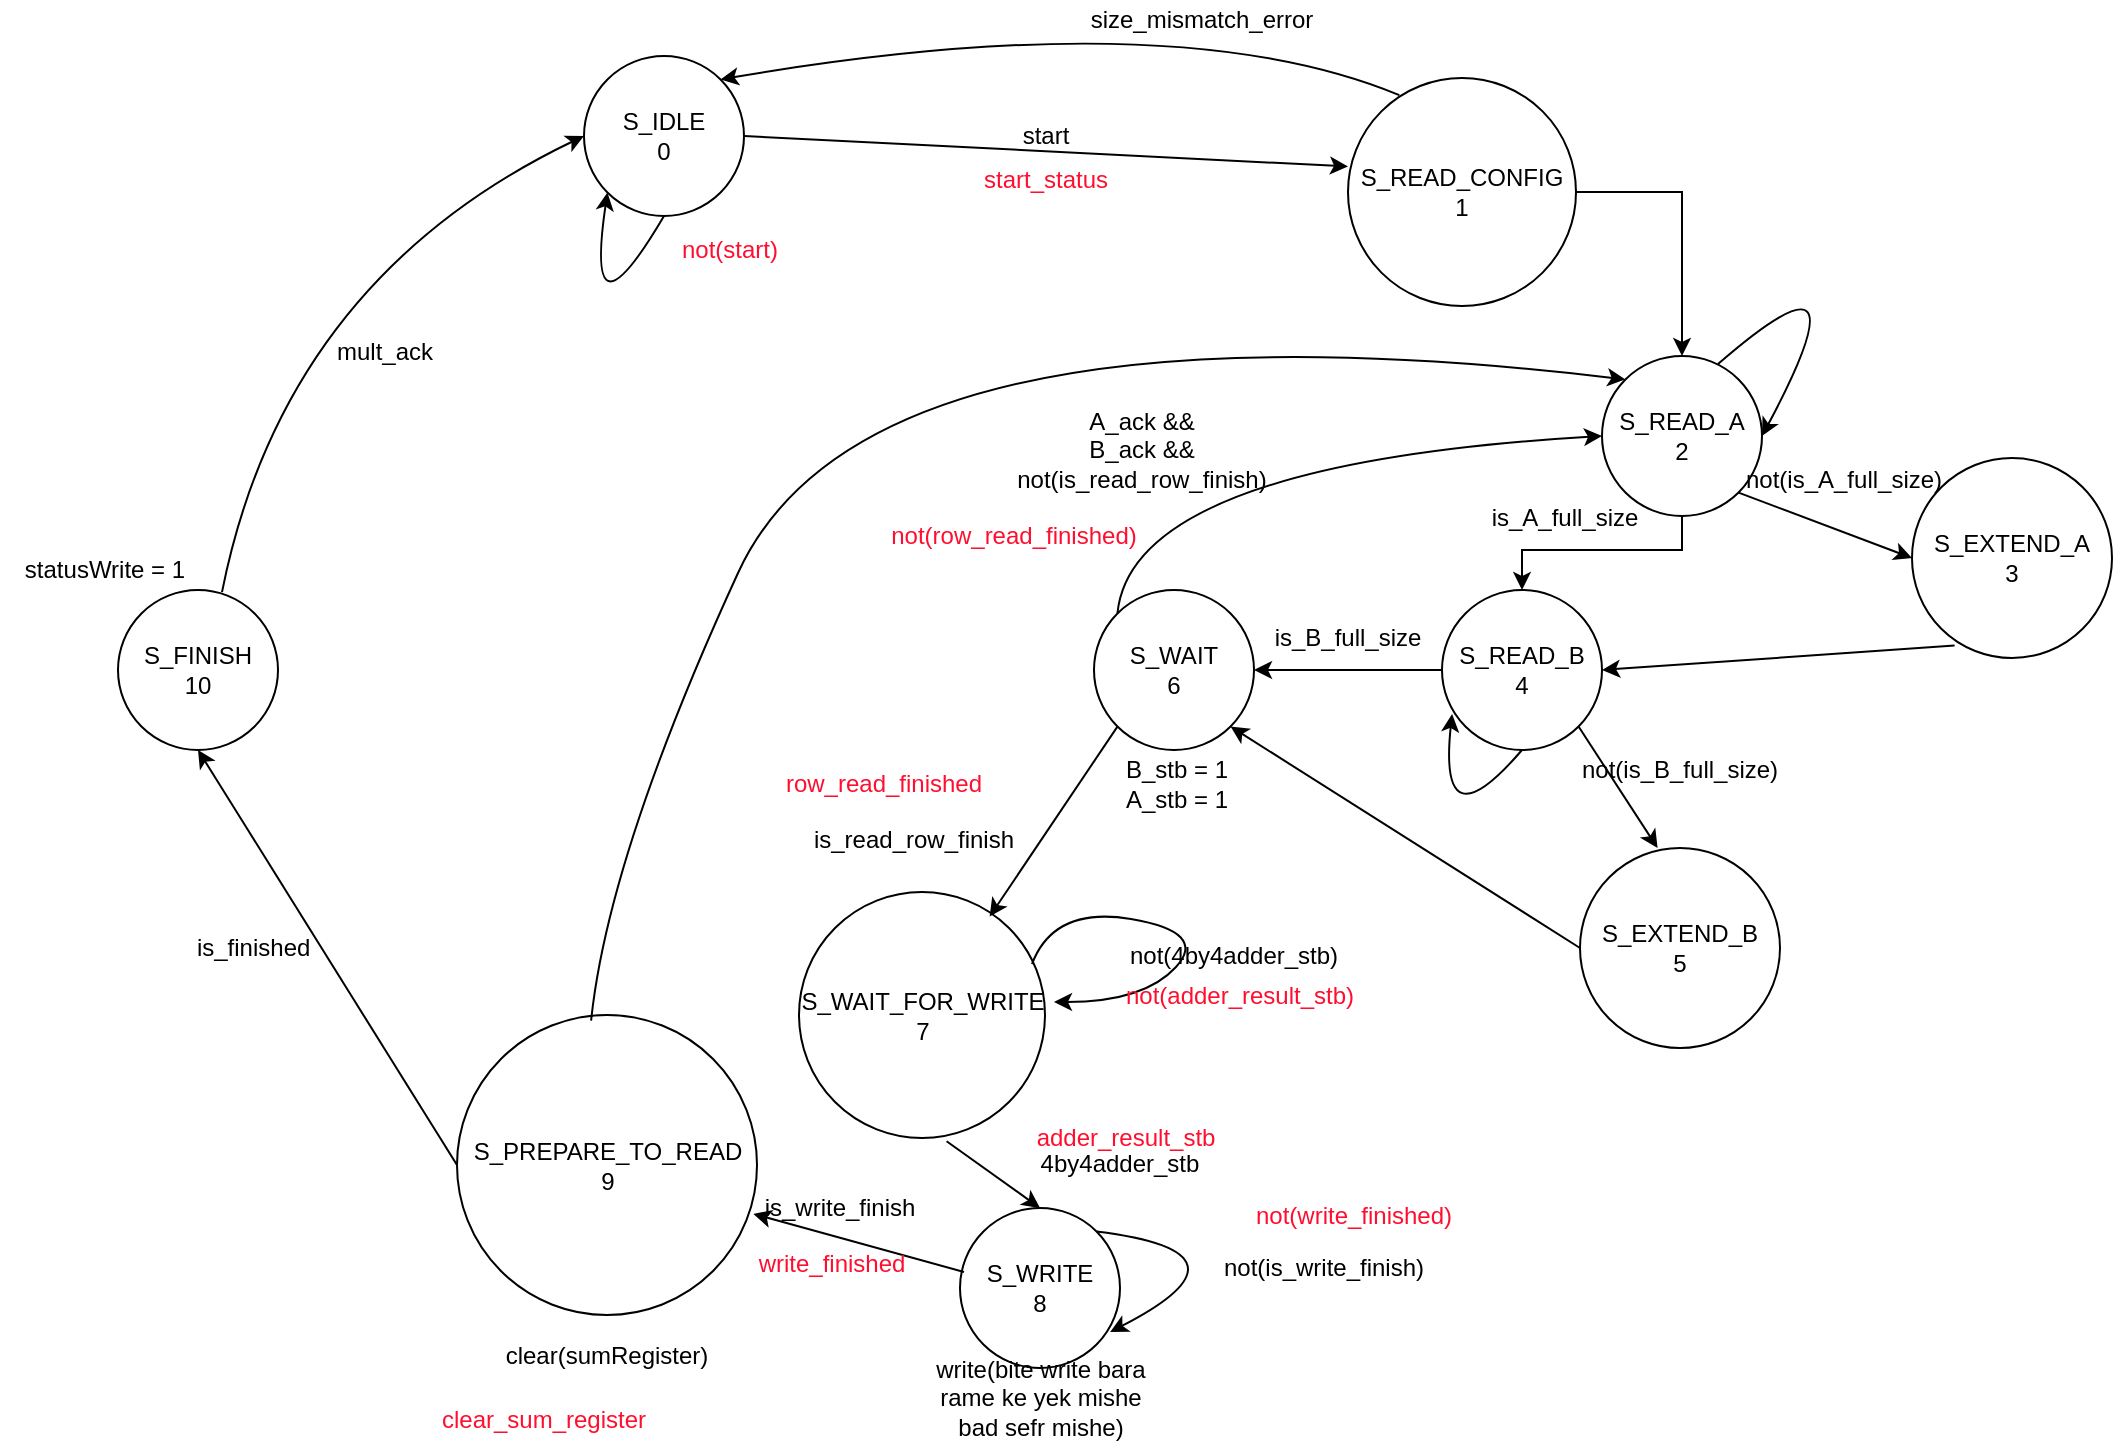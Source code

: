 <mxfile version="14.8.4" type="device"><diagram id="Lsnexxyc17uVGk2usu4U" name="Page-1"><mxGraphModel dx="1038" dy="547" grid="0" gridSize="10" guides="1" tooltips="1" connect="1" arrows="1" fold="1" page="1" pageScale="1" pageWidth="1400" pageHeight="850" math="0" shadow="0"><root><mxCell id="0"/><mxCell id="1" parent="0"/><mxCell id="WvhVtql0bHE9y6AdPt9n-1" value="S_IDLE&lt;br&gt;0" style="ellipse;whiteSpace=wrap;html=1;aspect=fixed;" parent="1" vertex="1"><mxGeometry x="308" y="152" width="80" height="80" as="geometry"/></mxCell><mxCell id="WvhVtql0bHE9y6AdPt9n-11" style="edgeStyle=orthogonalEdgeStyle;rounded=0;orthogonalLoop=1;jettySize=auto;html=1;entryX=0.5;entryY=0;entryDx=0;entryDy=0;" parent="1" source="WvhVtql0bHE9y6AdPt9n-2" target="WvhVtql0bHE9y6AdPt9n-6" edge="1"><mxGeometry relative="1" as="geometry"/></mxCell><mxCell id="WvhVtql0bHE9y6AdPt9n-2" value="S_READ_CONFIG&lt;br&gt;1" style="ellipse;whiteSpace=wrap;html=1;aspect=fixed;" parent="1" vertex="1"><mxGeometry x="690" y="163" width="114" height="114" as="geometry"/></mxCell><mxCell id="WvhVtql0bHE9y6AdPt9n-3" value="" style="endArrow=classic;html=1;entryX=0;entryY=0.388;entryDx=0;entryDy=0;entryPerimeter=0;exitX=1;exitY=0.5;exitDx=0;exitDy=0;" parent="1" source="WvhVtql0bHE9y6AdPt9n-1" target="WvhVtql0bHE9y6AdPt9n-2" edge="1"><mxGeometry width="50" height="50" relative="1" as="geometry"><mxPoint x="395" y="192" as="sourcePoint"/><mxPoint x="541" y="93" as="targetPoint"/></mxGeometry></mxCell><mxCell id="WvhVtql0bHE9y6AdPt9n-4" value="start" style="text;html=1;strokeColor=none;fillColor=none;align=center;verticalAlign=middle;whiteSpace=wrap;rounded=0;" parent="1" vertex="1"><mxGeometry x="507" y="178" width="64" height="28" as="geometry"/></mxCell><mxCell id="WvhVtql0bHE9y6AdPt9n-5" value="" style="curved=1;endArrow=classic;html=1;exitX=0.5;exitY=1;exitDx=0;exitDy=0;entryX=0;entryY=1;entryDx=0;entryDy=0;" parent="1" source="WvhVtql0bHE9y6AdPt9n-1" target="WvhVtql0bHE9y6AdPt9n-1" edge="1"><mxGeometry width="50" height="50" relative="1" as="geometry"><mxPoint x="308" y="350" as="sourcePoint"/><mxPoint x="358" y="300" as="targetPoint"/><Array as="points"><mxPoint x="308" y="300"/></Array></mxGeometry></mxCell><mxCell id="WvhVtql0bHE9y6AdPt9n-12" style="edgeStyle=orthogonalEdgeStyle;rounded=0;orthogonalLoop=1;jettySize=auto;html=1;" parent="1" source="WvhVtql0bHE9y6AdPt9n-6" target="WvhVtql0bHE9y6AdPt9n-10" edge="1"><mxGeometry relative="1" as="geometry"><Array as="points"><mxPoint x="857" y="399"/><mxPoint x="777" y="399"/></Array></mxGeometry></mxCell><mxCell id="WvhVtql0bHE9y6AdPt9n-6" value="S_READ_A&lt;br&gt;2" style="ellipse;whiteSpace=wrap;html=1;aspect=fixed;" parent="1" vertex="1"><mxGeometry x="817" y="302" width="80" height="80" as="geometry"/></mxCell><mxCell id="WvhVtql0bHE9y6AdPt9n-8" value="" style="curved=1;endArrow=classic;html=1;exitX=0.225;exitY=0.075;exitDx=0;exitDy=0;entryX=1;entryY=0;entryDx=0;entryDy=0;exitPerimeter=0;" parent="1" source="WvhVtql0bHE9y6AdPt9n-2" target="WvhVtql0bHE9y6AdPt9n-1" edge="1"><mxGeometry width="50" height="50" relative="1" as="geometry"><mxPoint x="832" y="187" as="sourcePoint"/><mxPoint x="882" y="137" as="targetPoint"/><Array as="points"><mxPoint x="603" y="125"/></Array></mxGeometry></mxCell><mxCell id="WvhVtql0bHE9y6AdPt9n-9" value="size_mismatch_error" style="text;html=1;strokeColor=none;fillColor=none;align=center;verticalAlign=middle;whiteSpace=wrap;rounded=0;" parent="1" vertex="1"><mxGeometry x="543" y="124" width="148" height="20" as="geometry"/></mxCell><mxCell id="WvhVtql0bHE9y6AdPt9n-25" style="edgeStyle=orthogonalEdgeStyle;rounded=0;orthogonalLoop=1;jettySize=auto;html=1;entryX=1;entryY=0.5;entryDx=0;entryDy=0;" parent="1" source="WvhVtql0bHE9y6AdPt9n-10" target="WvhVtql0bHE9y6AdPt9n-13" edge="1"><mxGeometry relative="1" as="geometry"/></mxCell><mxCell id="WvhVtql0bHE9y6AdPt9n-10" value="S_READ_B&lt;br&gt;4" style="ellipse;whiteSpace=wrap;html=1;aspect=fixed;" parent="1" vertex="1"><mxGeometry x="737" y="419" width="80" height="80" as="geometry"/></mxCell><mxCell id="WvhVtql0bHE9y6AdPt9n-13" value="S_WAIT&lt;br&gt;6" style="ellipse;whiteSpace=wrap;html=1;aspect=fixed;" parent="1" vertex="1"><mxGeometry x="563" y="419" width="80" height="80" as="geometry"/></mxCell><mxCell id="WvhVtql0bHE9y6AdPt9n-14" value="" style="curved=1;endArrow=classic;html=1;exitX=0.725;exitY=0.05;exitDx=0;exitDy=0;exitPerimeter=0;entryX=1;entryY=0.5;entryDx=0;entryDy=0;" parent="1" source="WvhVtql0bHE9y6AdPt9n-6" target="WvhVtql0bHE9y6AdPt9n-6" edge="1"><mxGeometry width="50" height="50" relative="1" as="geometry"><mxPoint x="952" y="289" as="sourcePoint"/><mxPoint x="1002" y="239" as="targetPoint"/><Array as="points"><mxPoint x="952" y="239"/></Array></mxGeometry></mxCell><mxCell id="WvhVtql0bHE9y6AdPt9n-15" value="S_EXTEND_A&lt;br&gt;3" style="ellipse;whiteSpace=wrap;html=1;aspect=fixed;" parent="1" vertex="1"><mxGeometry x="972" y="353" width="100" height="100" as="geometry"/></mxCell><mxCell id="WvhVtql0bHE9y6AdPt9n-16" value="" style="endArrow=classic;html=1;exitX=1;exitY=1;exitDx=0;exitDy=0;entryX=0;entryY=0.5;entryDx=0;entryDy=0;" parent="1" source="WvhVtql0bHE9y6AdPt9n-6" target="WvhVtql0bHE9y6AdPt9n-15" edge="1"><mxGeometry width="50" height="50" relative="1" as="geometry"><mxPoint x="903" y="418" as="sourcePoint"/><mxPoint x="953" y="368" as="targetPoint"/></mxGeometry></mxCell><mxCell id="WvhVtql0bHE9y6AdPt9n-17" value="not(is_A_full_size)" style="text;html=1;strokeColor=none;fillColor=none;align=center;verticalAlign=middle;whiteSpace=wrap;rounded=0;" parent="1" vertex="1"><mxGeometry x="887.5" y="348.5" width="100" height="30" as="geometry"/></mxCell><mxCell id="WvhVtql0bHE9y6AdPt9n-18" value="is_A_full_size" style="text;html=1;strokeColor=none;fillColor=none;align=center;verticalAlign=middle;whiteSpace=wrap;rounded=0;" parent="1" vertex="1"><mxGeometry x="762" y="373" width="73" height="20" as="geometry"/></mxCell><mxCell id="WvhVtql0bHE9y6AdPt9n-20" value="" style="endArrow=classic;html=1;exitX=0.213;exitY=0.938;exitDx=0;exitDy=0;exitPerimeter=0;entryX=1;entryY=0.5;entryDx=0;entryDy=0;" parent="1" source="WvhVtql0bHE9y6AdPt9n-15" target="WvhVtql0bHE9y6AdPt9n-10" edge="1"><mxGeometry width="50" height="50" relative="1" as="geometry"><mxPoint x="937" y="549" as="sourcePoint"/><mxPoint x="987" y="499" as="targetPoint"/></mxGeometry></mxCell><mxCell id="WvhVtql0bHE9y6AdPt9n-21" value="S_EXTEND_B&lt;br&gt;5" style="ellipse;whiteSpace=wrap;html=1;aspect=fixed;" parent="1" vertex="1"><mxGeometry x="806" y="548" width="100" height="100" as="geometry"/></mxCell><mxCell id="WvhVtql0bHE9y6AdPt9n-22" value="" style="curved=1;endArrow=classic;html=1;exitX=0.5;exitY=1;exitDx=0;exitDy=0;entryX=0.063;entryY=0.775;entryDx=0;entryDy=0;entryPerimeter=0;" parent="1" source="WvhVtql0bHE9y6AdPt9n-10" target="WvhVtql0bHE9y6AdPt9n-10" edge="1"><mxGeometry width="50" height="50" relative="1" as="geometry"><mxPoint x="685" y="579" as="sourcePoint"/><mxPoint x="707" y="530" as="targetPoint"/><Array as="points"><mxPoint x="735" y="548"/></Array></mxGeometry></mxCell><mxCell id="WvhVtql0bHE9y6AdPt9n-23" value="" style="endArrow=classic;html=1;exitX=1;exitY=1;exitDx=0;exitDy=0;entryX=0.388;entryY=0;entryDx=0;entryDy=0;entryPerimeter=0;" parent="1" source="WvhVtql0bHE9y6AdPt9n-10" target="WvhVtql0bHE9y6AdPt9n-21" edge="1"><mxGeometry width="50" height="50" relative="1" as="geometry"><mxPoint x="906" y="564" as="sourcePoint"/><mxPoint x="956" y="514" as="targetPoint"/></mxGeometry></mxCell><mxCell id="WvhVtql0bHE9y6AdPt9n-24" value="not(is_B_full_size)" style="text;html=1;strokeColor=none;fillColor=none;align=center;verticalAlign=middle;whiteSpace=wrap;rounded=0;" parent="1" vertex="1"><mxGeometry x="806" y="499" width="100" height="20" as="geometry"/></mxCell><mxCell id="WvhVtql0bHE9y6AdPt9n-26" value="is_B_full_size" style="text;html=1;strokeColor=none;fillColor=none;align=center;verticalAlign=middle;whiteSpace=wrap;rounded=0;" parent="1" vertex="1"><mxGeometry x="661" y="433" width="58" height="20" as="geometry"/></mxCell><mxCell id="WvhVtql0bHE9y6AdPt9n-27" value="B_stb = 1&lt;br&gt;A_stb = 1" style="text;html=1;strokeColor=none;fillColor=none;align=center;verticalAlign=middle;whiteSpace=wrap;rounded=0;" parent="1" vertex="1"><mxGeometry x="556" y="491" width="97" height="50" as="geometry"/></mxCell><mxCell id="WvhVtql0bHE9y6AdPt9n-28" value="A_ack &amp;amp;&amp;amp;&lt;br&gt;B_ack &amp;amp;&amp;amp;&lt;br&gt;not(is_read_row_finish)" style="text;html=1;strokeColor=none;fillColor=none;align=center;verticalAlign=middle;whiteSpace=wrap;rounded=0;" parent="1" vertex="1"><mxGeometry x="521" y="315" width="132" height="67" as="geometry"/></mxCell><mxCell id="WvhVtql0bHE9y6AdPt9n-29" value="" style="curved=1;endArrow=classic;html=1;exitX=0;exitY=0;exitDx=0;exitDy=0;entryX=0;entryY=0.5;entryDx=0;entryDy=0;" parent="1" source="WvhVtql0bHE9y6AdPt9n-13" target="WvhVtql0bHE9y6AdPt9n-6" edge="1"><mxGeometry width="50" height="50" relative="1" as="geometry"><mxPoint x="544" y="433" as="sourcePoint"/><mxPoint x="734" y="338" as="targetPoint"/><Array as="points"><mxPoint x="582" y="356"/></Array></mxGeometry></mxCell><mxCell id="WvhVtql0bHE9y6AdPt9n-30" value="" style="endArrow=classic;html=1;exitX=0;exitY=0.5;exitDx=0;exitDy=0;entryX=1;entryY=1;entryDx=0;entryDy=0;" parent="1" source="WvhVtql0bHE9y6AdPt9n-21" target="WvhVtql0bHE9y6AdPt9n-13" edge="1"><mxGeometry width="50" height="50" relative="1" as="geometry"><mxPoint x="661" y="613" as="sourcePoint"/><mxPoint x="711" y="563" as="targetPoint"/></mxGeometry></mxCell><mxCell id="WvhVtql0bHE9y6AdPt9n-31" value="S_FINISH&lt;br&gt;10" style="ellipse;whiteSpace=wrap;html=1;aspect=fixed;" parent="1" vertex="1"><mxGeometry x="75" y="419" width="80" height="80" as="geometry"/></mxCell><mxCell id="WvhVtql0bHE9y6AdPt9n-34" value="S_WAIT_FOR_WRITE&lt;br&gt;7" style="ellipse;whiteSpace=wrap;html=1;aspect=fixed;" parent="1" vertex="1"><mxGeometry x="415.5" y="570" width="123" height="123" as="geometry"/></mxCell><mxCell id="WvhVtql0bHE9y6AdPt9n-35" value="" style="endArrow=classic;html=1;exitX=0;exitY=1;exitDx=0;exitDy=0;entryX=0.775;entryY=0.1;entryDx=0;entryDy=0;entryPerimeter=0;" parent="1" source="WvhVtql0bHE9y6AdPt9n-13" target="WvhVtql0bHE9y6AdPt9n-34" edge="1"><mxGeometry width="50" height="50" relative="1" as="geometry"><mxPoint x="344" y="569" as="sourcePoint"/><mxPoint x="394" y="519" as="targetPoint"/></mxGeometry></mxCell><mxCell id="WvhVtql0bHE9y6AdPt9n-36" value="is_read_row_finish" style="text;html=1;strokeColor=none;fillColor=none;align=center;verticalAlign=middle;whiteSpace=wrap;rounded=0;" parent="1" vertex="1"><mxGeometry x="410" y="534" width="126" height="20" as="geometry"/></mxCell><mxCell id="WvhVtql0bHE9y6AdPt9n-37" value="clear(sumRegister)" style="text;html=1;strokeColor=none;fillColor=none;align=center;verticalAlign=middle;whiteSpace=wrap;rounded=0;" parent="1" vertex="1"><mxGeometry x="259" y="781" width="121" height="42" as="geometry"/></mxCell><mxCell id="WvhVtql0bHE9y6AdPt9n-39" value="S_WRITE&lt;br&gt;8" style="ellipse;whiteSpace=wrap;html=1;aspect=fixed;" parent="1" vertex="1"><mxGeometry x="496" y="728" width="80" height="80" as="geometry"/></mxCell><mxCell id="WvhVtql0bHE9y6AdPt9n-40" value="" style="endArrow=classic;html=1;exitX=0.6;exitY=1.013;exitDx=0;exitDy=0;exitPerimeter=0;entryX=0.5;entryY=0;entryDx=0;entryDy=0;" parent="1" source="WvhVtql0bHE9y6AdPt9n-34" target="WvhVtql0bHE9y6AdPt9n-39" edge="1"><mxGeometry width="50" height="50" relative="1" as="geometry"><mxPoint x="611" y="708" as="sourcePoint"/><mxPoint x="661" y="658" as="targetPoint"/></mxGeometry></mxCell><mxCell id="WvhVtql0bHE9y6AdPt9n-41" value="4by4adder_stb" style="text;html=1;strokeColor=none;fillColor=none;align=center;verticalAlign=middle;whiteSpace=wrap;rounded=0;" parent="1" vertex="1"><mxGeometry x="517" y="683" width="118" height="45" as="geometry"/></mxCell><mxCell id="WvhVtql0bHE9y6AdPt9n-42" value="" style="curved=1;endArrow=classic;html=1;exitX=1;exitY=0;exitDx=0;exitDy=0;entryX=0.938;entryY=0.775;entryDx=0;entryDy=0;entryPerimeter=0;" parent="1" source="WvhVtql0bHE9y6AdPt9n-39" target="WvhVtql0bHE9y6AdPt9n-39" edge="1"><mxGeometry width="50" height="50" relative="1" as="geometry"><mxPoint x="636" y="750" as="sourcePoint"/><mxPoint x="686" y="700" as="targetPoint"/><Array as="points"><mxPoint x="649" y="750"/></Array></mxGeometry></mxCell><mxCell id="WvhVtql0bHE9y6AdPt9n-43" value="S_PREPARE_TO_READ&lt;br&gt;9" style="ellipse;whiteSpace=wrap;html=1;aspect=fixed;" parent="1" vertex="1"><mxGeometry x="244.5" y="631.5" width="150" height="150" as="geometry"/></mxCell><mxCell id="WvhVtql0bHE9y6AdPt9n-44" value="not(is_write_finish)" style="text;html=1;strokeColor=none;fillColor=none;align=center;verticalAlign=middle;whiteSpace=wrap;rounded=0;" parent="1" vertex="1"><mxGeometry x="621" y="748" width="114" height="20" as="geometry"/></mxCell><mxCell id="WvhVtql0bHE9y6AdPt9n-45" value="write(bite write bara rame ke yek mishe bad sefr mishe)" style="text;html=1;strokeColor=none;fillColor=none;align=center;verticalAlign=middle;whiteSpace=wrap;rounded=0;" parent="1" vertex="1"><mxGeometry x="475.5" y="802" width="121" height="42" as="geometry"/></mxCell><mxCell id="WvhVtql0bHE9y6AdPt9n-46" value="" style="endArrow=classic;html=1;exitX=0.025;exitY=0.4;exitDx=0;exitDy=0;exitPerimeter=0;entryX=0.988;entryY=0.663;entryDx=0;entryDy=0;entryPerimeter=0;" parent="1" source="WvhVtql0bHE9y6AdPt9n-39" target="WvhVtql0bHE9y6AdPt9n-43" edge="1"><mxGeometry width="50" height="50" relative="1" as="geometry"><mxPoint x="363" y="682" as="sourcePoint"/><mxPoint x="413" y="632" as="targetPoint"/></mxGeometry></mxCell><mxCell id="WvhVtql0bHE9y6AdPt9n-47" value="" style="endArrow=classic;html=1;exitX=0;exitY=0.5;exitDx=0;exitDy=0;entryX=0.5;entryY=1;entryDx=0;entryDy=0;" parent="1" source="WvhVtql0bHE9y6AdPt9n-43" target="WvhVtql0bHE9y6AdPt9n-31" edge="1"><mxGeometry width="50" height="50" relative="1" as="geometry"><mxPoint x="323" y="638" as="sourcePoint"/><mxPoint x="373" y="588" as="targetPoint"/></mxGeometry></mxCell><mxCell id="WvhVtql0bHE9y6AdPt9n-48" value="is_finished&amp;nbsp;" style="text;html=1;strokeColor=none;fillColor=none;align=center;verticalAlign=middle;whiteSpace=wrap;rounded=0;" parent="1" vertex="1"><mxGeometry x="90.5" y="584" width="107" height="28" as="geometry"/></mxCell><mxCell id="WvhVtql0bHE9y6AdPt9n-49" value="statusWrite = 1" style="text;html=1;strokeColor=none;fillColor=none;align=center;verticalAlign=middle;whiteSpace=wrap;rounded=0;" parent="1" vertex="1"><mxGeometry x="16" y="399" width="105" height="20" as="geometry"/></mxCell><mxCell id="WvhVtql0bHE9y6AdPt9n-52" value="" style="curved=1;endArrow=classic;html=1;exitX=0.65;exitY=0.013;exitDx=0;exitDy=0;entryX=0;entryY=0.5;entryDx=0;entryDy=0;exitPerimeter=0;" parent="1" source="WvhVtql0bHE9y6AdPt9n-31" target="WvhVtql0bHE9y6AdPt9n-1" edge="1"><mxGeometry width="50" height="50" relative="1" as="geometry"><mxPoint x="346" y="449" as="sourcePoint"/><mxPoint x="208" y="264" as="targetPoint"/><Array as="points"><mxPoint x="158" y="264"/></Array></mxGeometry></mxCell><mxCell id="WvhVtql0bHE9y6AdPt9n-53" value="mult_ack" style="text;html=1;strokeColor=none;fillColor=none;align=center;verticalAlign=middle;whiteSpace=wrap;rounded=0;" parent="1" vertex="1"><mxGeometry x="172" y="282" width="73" height="35" as="geometry"/></mxCell><mxCell id="WvhVtql0bHE9y6AdPt9n-54" value="&lt;font color=&quot;#ff0f2f&quot;&gt;not(start)&lt;/font&gt;" style="text;html=1;strokeColor=none;fillColor=none;align=center;verticalAlign=middle;whiteSpace=wrap;rounded=0;" parent="1" vertex="1"><mxGeometry x="342" y="239" width="78" height="20" as="geometry"/></mxCell><mxCell id="WvhVtql0bHE9y6AdPt9n-56" value="" style="curved=1;endArrow=classic;html=1;exitX=0.447;exitY=0.019;exitDx=0;exitDy=0;exitPerimeter=0;entryX=0;entryY=0;entryDx=0;entryDy=0;" parent="1" source="WvhVtql0bHE9y6AdPt9n-43" target="WvhVtql0bHE9y6AdPt9n-6" edge="1"><mxGeometry width="50" height="50" relative="1" as="geometry"><mxPoint x="341.5" y="559" as="sourcePoint"/><mxPoint x="685" y="274" as="targetPoint"/><Array as="points"><mxPoint x="320" y="552"/><mxPoint x="450" y="269"/></Array></mxGeometry></mxCell><mxCell id="naLMfVqCQpOulkHyiC6N-1" value="&lt;font color=&quot;#ff0f2f&quot;&gt;start_status&lt;/font&gt;" style="text;html=1;strokeColor=none;fillColor=none;align=center;verticalAlign=middle;whiteSpace=wrap;rounded=0;" vertex="1" parent="1"><mxGeometry x="519" y="204" width="40" height="20" as="geometry"/></mxCell><mxCell id="naLMfVqCQpOulkHyiC6N-2" value="&lt;font color=&quot;#ff0f2f&quot;&gt;not(row_read_finished)&lt;/font&gt;" style="text;html=1;strokeColor=none;fillColor=none;align=center;verticalAlign=middle;whiteSpace=wrap;rounded=0;" vertex="1" parent="1"><mxGeometry x="503" y="382" width="40" height="20" as="geometry"/></mxCell><mxCell id="naLMfVqCQpOulkHyiC6N-3" value="&lt;font color=&quot;#ff0f2f&quot;&gt;row_read_finished&lt;/font&gt;" style="text;html=1;strokeColor=none;fillColor=none;align=center;verticalAlign=middle;whiteSpace=wrap;rounded=0;" vertex="1" parent="1"><mxGeometry x="438" y="506" width="40" height="20" as="geometry"/></mxCell><mxCell id="naLMfVqCQpOulkHyiC6N-4" value="&lt;font color=&quot;#ff0f2f&quot;&gt;adder_result_stb&lt;/font&gt;" style="text;html=1;strokeColor=none;fillColor=none;align=center;verticalAlign=middle;whiteSpace=wrap;rounded=0;" vertex="1" parent="1"><mxGeometry x="559" y="683" width="40" height="20" as="geometry"/></mxCell><mxCell id="naLMfVqCQpOulkHyiC6N-5" value="&lt;font color=&quot;#ff0f2f&quot;&gt;not(write_finished)&lt;/font&gt;" style="text;html=1;strokeColor=none;fillColor=none;align=center;verticalAlign=middle;whiteSpace=wrap;rounded=0;" vertex="1" parent="1"><mxGeometry x="673" y="722" width="40" height="20" as="geometry"/></mxCell><mxCell id="naLMfVqCQpOulkHyiC6N-7" value="" style="curved=1;endArrow=classic;html=1;" edge="1" parent="1"><mxGeometry width="50" height="50" relative="1" as="geometry"><mxPoint x="532" y="606" as="sourcePoint"/><mxPoint x="543" y="625" as="targetPoint"/><Array as="points"><mxPoint x="543" y="577"/><mxPoint x="620" y="590"/><mxPoint x="588" y="625"/></Array></mxGeometry></mxCell><mxCell id="naLMfVqCQpOulkHyiC6N-8" value="not(4by4adder_stb)" style="text;html=1;strokeColor=none;fillColor=none;align=center;verticalAlign=middle;whiteSpace=wrap;rounded=0;" vertex="1" parent="1"><mxGeometry x="613" y="592" width="40" height="20" as="geometry"/></mxCell><mxCell id="naLMfVqCQpOulkHyiC6N-9" value="&lt;font color=&quot;#ff0f2f&quot;&gt;not(adder_result_stb)&lt;/font&gt;" style="text;html=1;strokeColor=none;fillColor=none;align=center;verticalAlign=middle;whiteSpace=wrap;rounded=0;" vertex="1" parent="1"><mxGeometry x="616" y="612" width="40" height="20" as="geometry"/></mxCell><mxCell id="naLMfVqCQpOulkHyiC6N-10" value="is_write_finish" style="text;html=1;strokeColor=none;fillColor=none;align=center;verticalAlign=middle;whiteSpace=wrap;rounded=0;" vertex="1" parent="1"><mxGeometry x="415.5" y="718" width="40" height="20" as="geometry"/></mxCell><mxCell id="naLMfVqCQpOulkHyiC6N-11" value="&lt;font color=&quot;#ff0f2f&quot;&gt;write_finished&lt;/font&gt;" style="text;html=1;strokeColor=none;fillColor=none;align=center;verticalAlign=middle;whiteSpace=wrap;rounded=0;" vertex="1" parent="1"><mxGeometry x="412" y="746" width="40" height="20" as="geometry"/></mxCell><mxCell id="naLMfVqCQpOulkHyiC6N-12" value="&lt;font color=&quot;#ff0f2f&quot;&gt;clear_sum_register&lt;/font&gt;" style="text;html=1;strokeColor=none;fillColor=none;align=center;verticalAlign=middle;whiteSpace=wrap;rounded=0;" vertex="1" parent="1"><mxGeometry x="268" y="824" width="40" height="20" as="geometry"/></mxCell></root></mxGraphModel></diagram></mxfile>